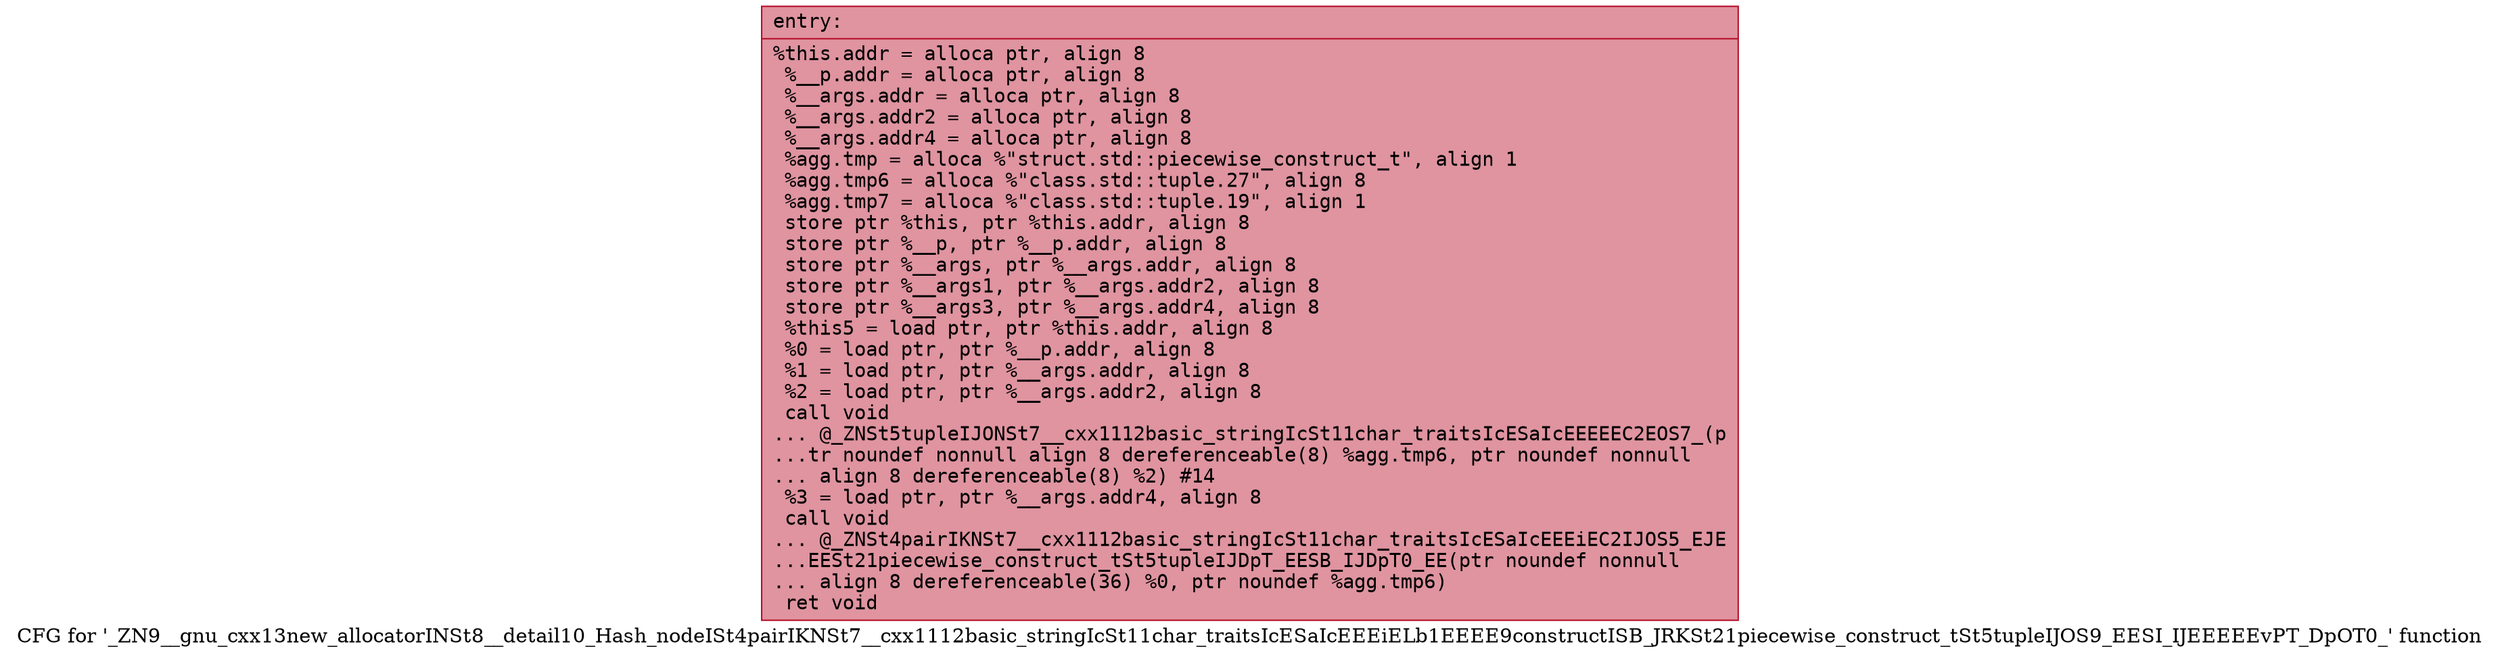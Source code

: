 digraph "CFG for '_ZN9__gnu_cxx13new_allocatorINSt8__detail10_Hash_nodeISt4pairIKNSt7__cxx1112basic_stringIcSt11char_traitsIcESaIcEEEiELb1EEEE9constructISB_JRKSt21piecewise_construct_tSt5tupleIJOS9_EESI_IJEEEEEvPT_DpOT0_' function" {
	label="CFG for '_ZN9__gnu_cxx13new_allocatorINSt8__detail10_Hash_nodeISt4pairIKNSt7__cxx1112basic_stringIcSt11char_traitsIcESaIcEEEiELb1EEEE9constructISB_JRKSt21piecewise_construct_tSt5tupleIJOS9_EESI_IJEEEEEvPT_DpOT0_' function";

	Node0x55bfca200550 [shape=record,color="#b70d28ff", style=filled, fillcolor="#b70d2870" fontname="Courier",label="{entry:\l|  %this.addr = alloca ptr, align 8\l  %__p.addr = alloca ptr, align 8\l  %__args.addr = alloca ptr, align 8\l  %__args.addr2 = alloca ptr, align 8\l  %__args.addr4 = alloca ptr, align 8\l  %agg.tmp = alloca %\"struct.std::piecewise_construct_t\", align 1\l  %agg.tmp6 = alloca %\"class.std::tuple.27\", align 8\l  %agg.tmp7 = alloca %\"class.std::tuple.19\", align 1\l  store ptr %this, ptr %this.addr, align 8\l  store ptr %__p, ptr %__p.addr, align 8\l  store ptr %__args, ptr %__args.addr, align 8\l  store ptr %__args1, ptr %__args.addr2, align 8\l  store ptr %__args3, ptr %__args.addr4, align 8\l  %this5 = load ptr, ptr %this.addr, align 8\l  %0 = load ptr, ptr %__p.addr, align 8\l  %1 = load ptr, ptr %__args.addr, align 8\l  %2 = load ptr, ptr %__args.addr2, align 8\l  call void\l... @_ZNSt5tupleIJONSt7__cxx1112basic_stringIcSt11char_traitsIcESaIcEEEEEC2EOS7_(p\l...tr noundef nonnull align 8 dereferenceable(8) %agg.tmp6, ptr noundef nonnull\l... align 8 dereferenceable(8) %2) #14\l  %3 = load ptr, ptr %__args.addr4, align 8\l  call void\l... @_ZNSt4pairIKNSt7__cxx1112basic_stringIcSt11char_traitsIcESaIcEEEiEC2IJOS5_EJE\l...EESt21piecewise_construct_tSt5tupleIJDpT_EESB_IJDpT0_EE(ptr noundef nonnull\l... align 8 dereferenceable(36) %0, ptr noundef %agg.tmp6)\l  ret void\l}"];
}

